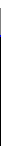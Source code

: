 %*************************************************************
%Drawing pattern of Front Bodice/Slopper
%Reference : http://www.madalynne.com/how-to-draft-a-front-bodice-sloper-update
%*************************************************************
input sarith;

t := 1; % scaling factor of the square
inch := 2.54*t; % since 1 inch = 2.54; This provides the space to stich
ease := 2*inch; %ease is taken of 2 inches
%***************************************************************

%========================================		
% Entering the measurements in cm
%========================================
	full_length     := 49.5*t;
	cf_length       := 40.5*t;
	shoulder_slope  := 48.5*t;
	shoulder_length := 9*t;
	across_shoulder := 34/2*t;
	bust_depth      := 27*t;
	bust_span       := 24/2*t;
	bust_arc        := 18*t + bust_span;
	armhole_depth   := 16.5*t;
	side_seam_length:= 23*t;
	waist_arc       := 27*t;
	dart_pl         := bust_span - 3/4*inch;
%========================================

def FrontBodice = 
%%%% STEP 1 %%%%
	f1 := (0,full_length); 									% A
	f2 := (0,0); 											% B
	f3 := (-across_shoulder,ypart f1); 						% C
	f4 := (xpart f3,ypart f1 - 10*inch); 					% guideline for C
	f5 := (xpart f2, cf_length - (3/8 * inch));				% D
	% Intersection for BE
	E := ypart f2 + sqrt((shoulder_slope ** 2) - ((xpart f2 + xpart f4)**2));
	f6 := (xpart f4,E); 									% E
	F := xpart f4 + sqrt((shoulder_length**2) -((ypart f6 - ypart f1)));
	f7 := (F,ypart f1); 									% F
	%perpendicular from FE to FG
	z1 = f7;
	z2 = f6;
	y0 = ypart f5;
	(z1-z0) dotprod (z2-z1) = 0;
	f8 := z0;												% G
	f9 := ((xpart f8 + (1/(2*sqrt(2)))),(ypart f8 + (1/(2*sqrt(2))))); 	% H
	f10 := (xpart f3,ypart f6 - armhole_depth); 			% I
	f11 := (xpart f10,ypart f10 - (2*inch)); 				% J
	f12 := (xpart f10,ypart f10 - (5 * inch));				% side seam line guideline
	f13 := 1/2[f6,f10];										% K
	f14 := (xpart f2,ypart f13); 							% L
	f15 := (xpart f13 + (0.5*inch),ypart f13); 				% M
	path BE;
	BE := f2--f6;
	f16 := f6 - bust_depth* unitvector(direction 0 of BE);    % N
	f17 := f16 + whatever*right = whatever[f1,f2];            % O
	f18 := (xpart f17 - bust_span,ypart f17); 				  %P
	pair J_guideline,I_guideline;
	J_guideline := (-infinity,ypart f11);
	I_guideline := (-infinity,ypart f10);
	
	%measure OP
	path OP,intsec;
	OP := f17--f16--f18; 									% ONP
	OP_length := arclength(OP);
	PJ := bust_arc - OP_length;
	intsec := fullcircle scaled (2*(PJ)) shifted f18;
	f19 := (subpath(2,5) of intsec) intersectionpoint (f11--J_guideline);  % Q
	intsec := fullcircle scaled (2*(PJ+(0.5 *inch))) shifted f18;
	f20 := (subpath(2,5) of intsec) intersectionpoint (f10--I_guideline);  % R
	f21 := f20 - side_seam_length * unitvector(direction 0 of (f19--f20)); % S
	f22 := f20 - 0.5*inch * unitvector(direction 0 of (f19--f20));         % T
	f23 := (-dart_pl,ypart f2); 										   % U
	f24 := f23 - 3/16*inch * unitvector(direction 0 of (f18--f23));        % V
	W := waist_arc - arclength(f23--f2);
	f25 := f21 + W * unitvector(direction 0 of(f21--f24));				   % W
	PV := arclength(f18--f24);
	f26 := f18 + PV * unitvector(direction 0 of (f18--f25)); 			   % X
	
	
	
	%draw f10 withpen pencircle scaled 1mm;
	%draw f11 withpen pencircle scaled 1mm;
	%draw f20 withpen pencircle scaled 1mm;
	%draw f19 withpen pencircle scaled 1mm;
	%draw f26 withpen pencircle scaled 1mm withcolor red;
	


enddef;


beginfig(1)
	pair f[];
	FrontBodice;
	path guide,front,BE,KL,OP,PQ,ONP;
	guide := f2--f1--f3--f4--f10--f12;
	PQ := f18..f19;
	ONP := f18..f20;
	BE := f2--f6;
	KL := f13--f14;
	OP := f18--f17;
	front := f2--f5{curl 0}..f9..f7{curl 0}--f6..f15..f22--f21--f26--f18--f24--f2;
	draw guide withcolor 0.5(black+white);
	draw BE withcolor red;
	draw KL withcolor red;
	draw OP withcolor blue;
	draw PQ withcolor .5(black+white);
	draw ONP withcolor .5(black+white);
	draw front;
	draw f5--f8 withcolor blue;
	%%% Matching front armhole with the sleeve
	message "================================";
	message "Arm hole for front";
	show arclength(f6..f15..f22);
	message "================================";
	



	endfig;
end;